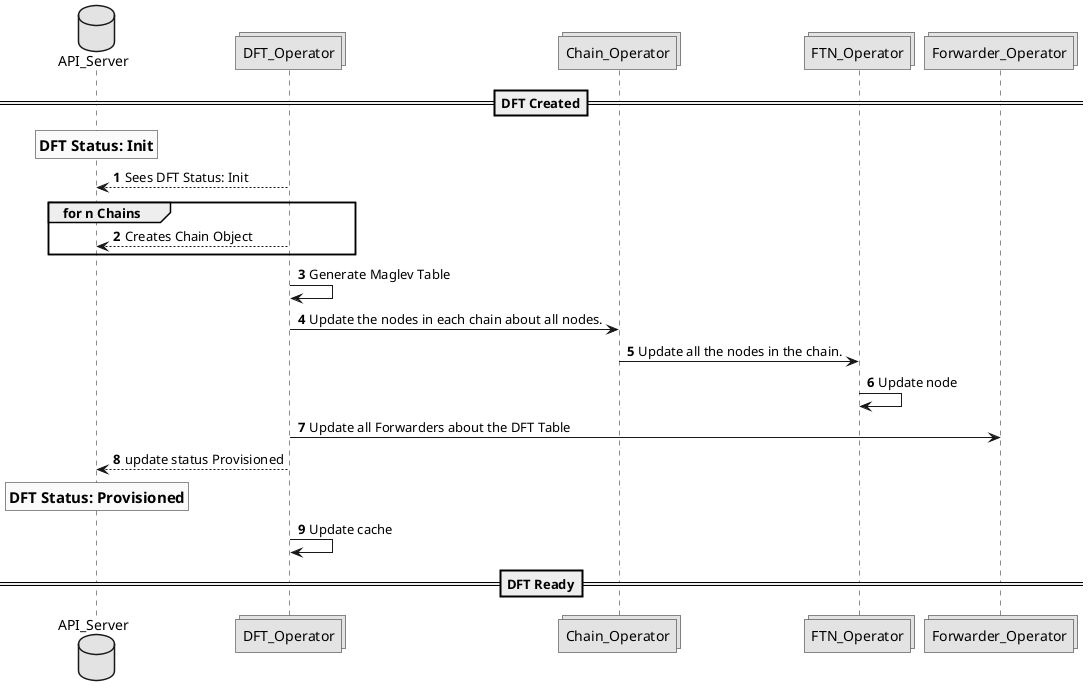 @startuml

' SPDX-License-Identifier: MIT
' Copyright (c) 2020 The Authors.

' Authors: Phu Tran          <@phudtran>

' Permission is hereby granted, free of charge, to any person obtaining a copy
' of this software and associated documentation files (the "Software"), to deal
' in the Software without restriction, including without limitation the rights
' to use, copy, modify, merge, publish, distribute, sublicense, and/or sell
' copies of the Software, and to permit persons to whom the Software is
' furnished to do so, subject to the following conditions:The above copyright
' notice and this permission notice shall be included in all copies or
' substantial portions of the Software.THE SOFTWARE IS PROVIDED "AS IS",
' WITHOUT WARRANTY OF ANY KIND, EXPRESS OR IMPLIED, INCLUDING BUT NOT LIMITED
' TO THE WARRANTIES OF MERCHANTABILITY, FITNESS FOR A PARTICULAR PURPOSE AND
' NONINFRINGEMENT. IN NO EVENT SHALL THE AUTHORS OR COPYRIGHT HOLDERS BE LIABLE
' FOR ANY CLAIM, DAMAGES OR OTHER LIABILITY, WHETHER IN AN ACTION OF CONTRACT,
' TORT OR OTHERWISE, ARISING FROM, OUT OF OR IN CONNECTION WITH THE SOFTWARE OR
' THE USE OR OTHER DEALINGS IN THE SOFTWARE.

skinparam monochrome true
autonumber
database API_Server
collections DFT_Operator
collections Chain_Operator
collections FTN_Operator
collections Forwarder_Operator

==DFT Created==
rnote over API_Server: ==DFT Status: Init
DFT_Operator --> API_Server: Sees DFT Status: Init
Group for n Chains
DFT_Operator --> API_Server: Creates Chain Object
end
DFT_Operator -> DFT_Operator: Generate Maglev Table
DFT_Operator -> Chain_Operator: Update the nodes in each chain about all nodes.
Chain_Operator -> FTN_Operator: Update all the nodes in the chain.
FTN_Operator -> FTN_Operator: Update node
DFT_Operator -> Forwarder_Operator: Update all Forwarders about the DFT Table
DFT_Operator --> API_Server: update status Provisioned
rnote over API_Server: ==DFT Status: Provisioned
DFT_Operator -> DFT_Operator: Update cache
==DFT Ready==

@enduml
